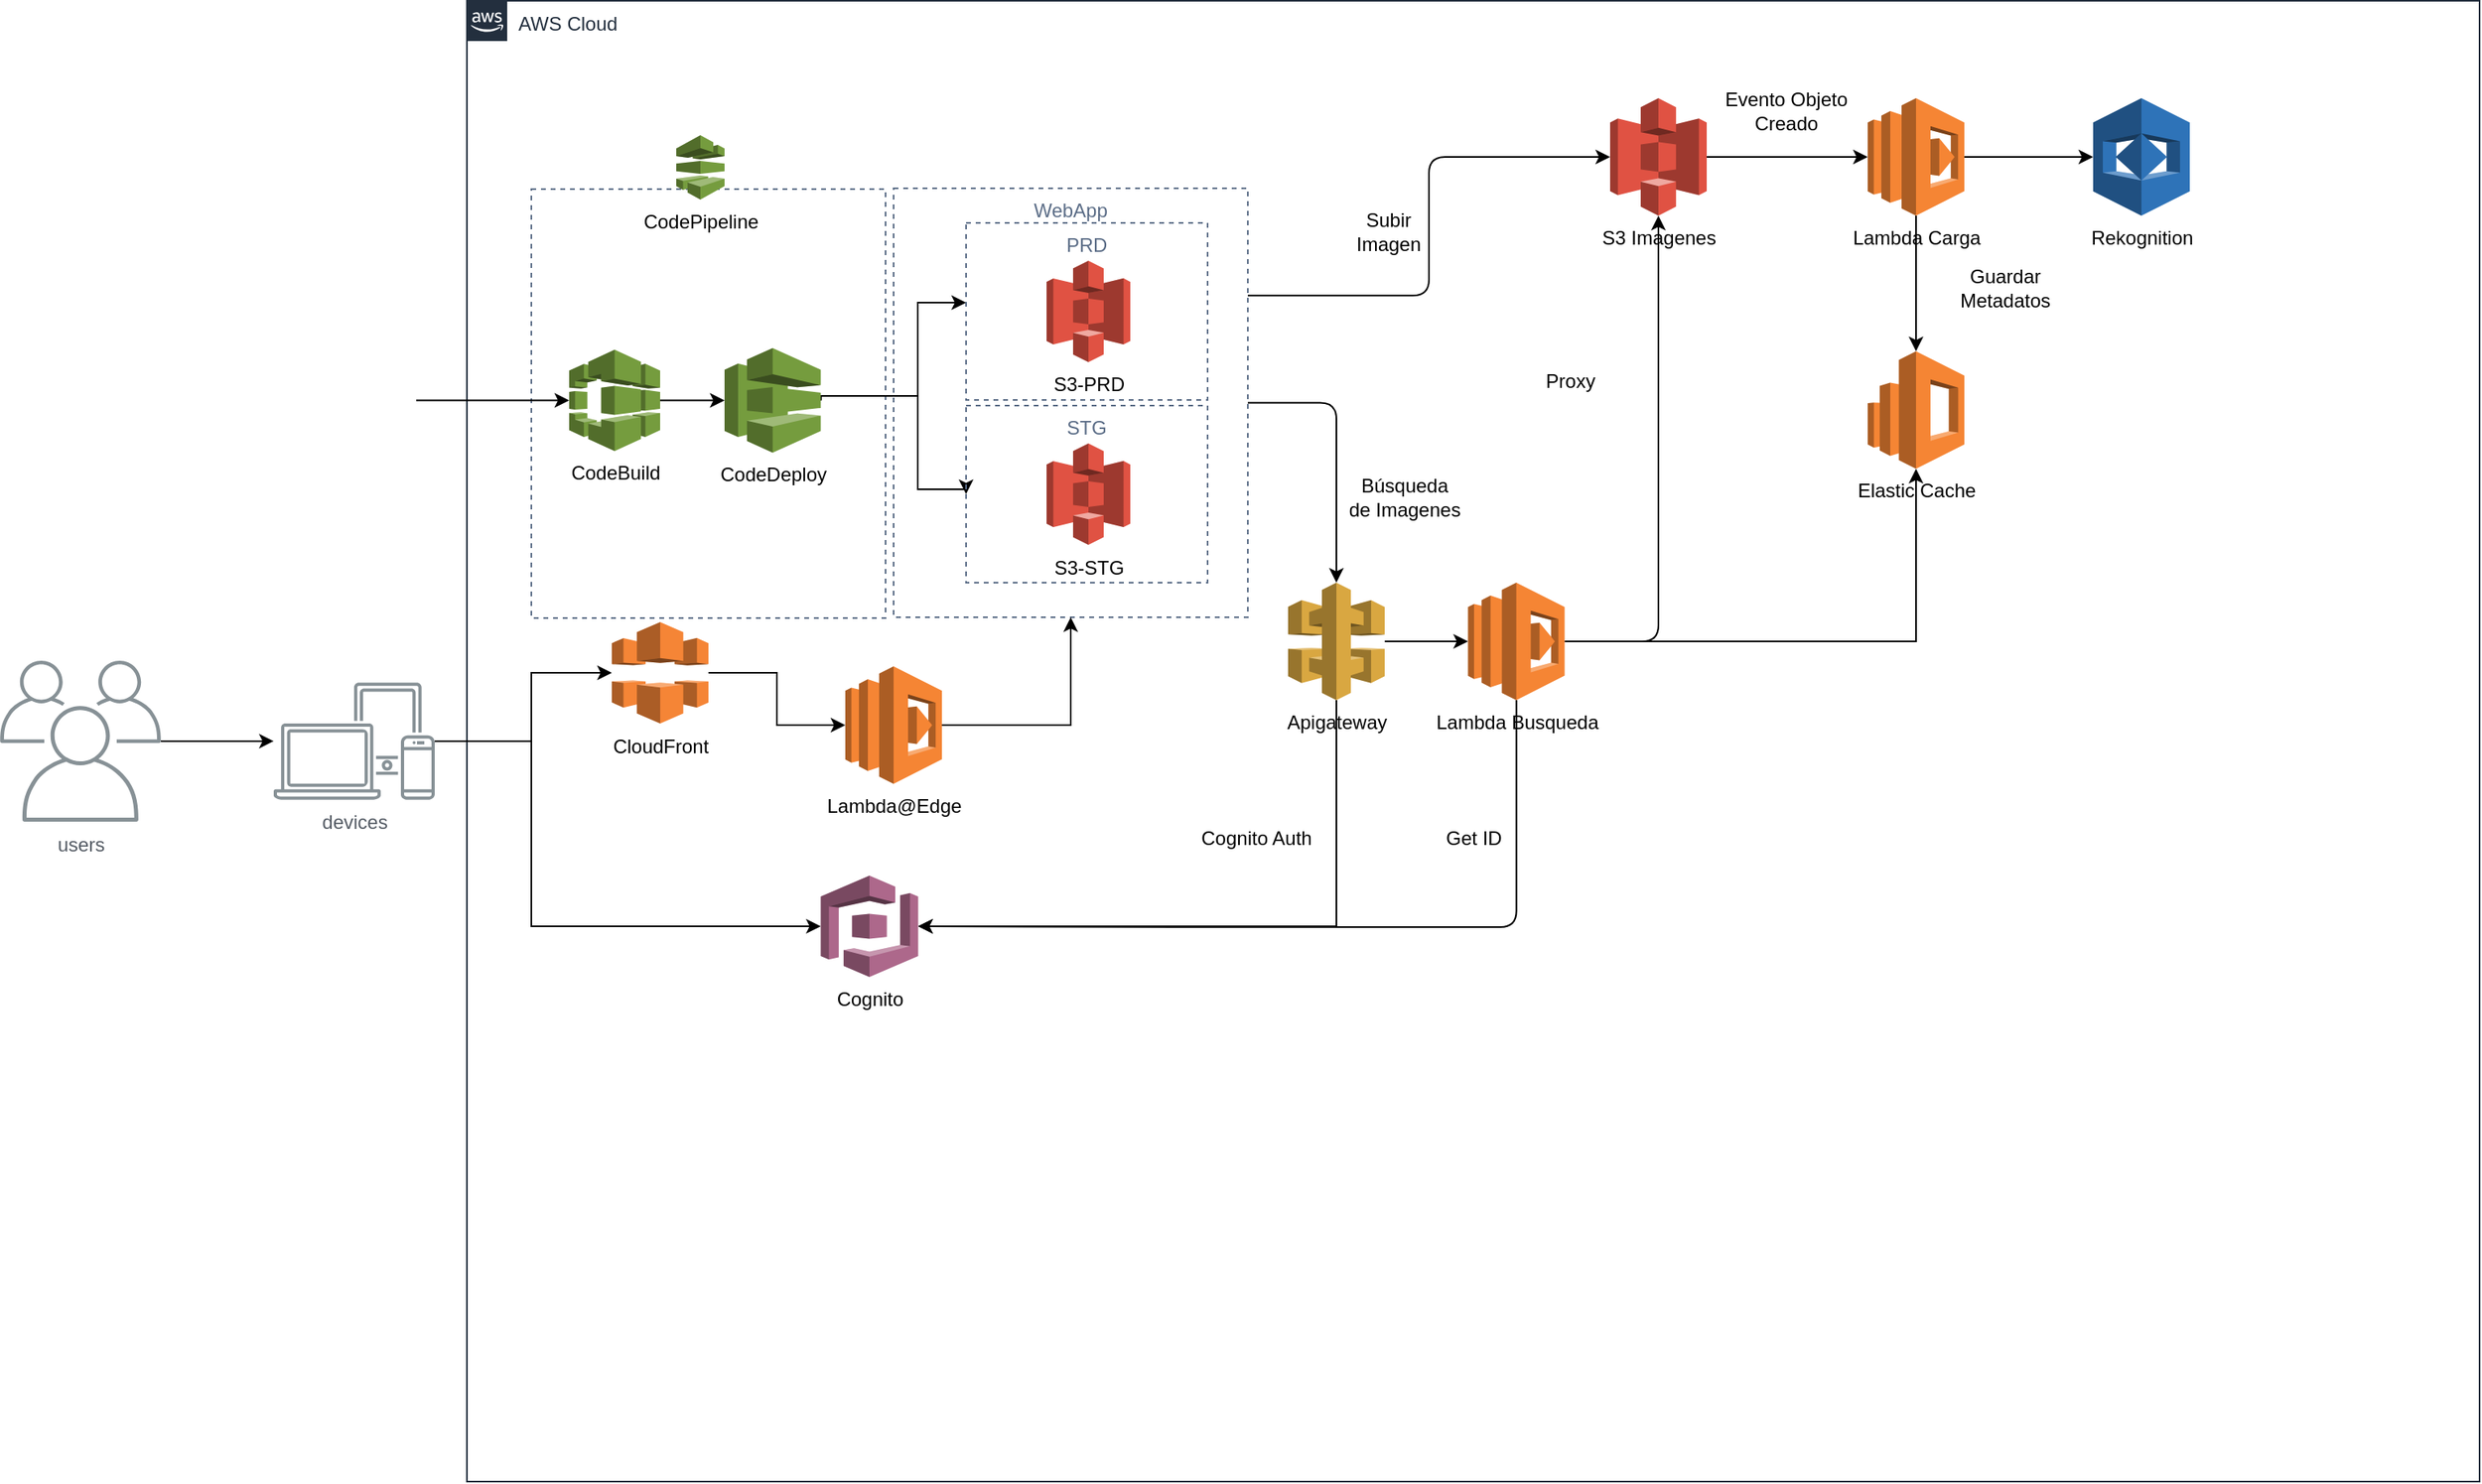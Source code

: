 <mxfile version="15.2.9" type="github">
  <diagram id="Ht1M8jgEwFfnCIfOTk4-" name="Page-1">
    <mxGraphModel dx="825" dy="1310" grid="1" gridSize="10" guides="1" tooltips="1" connect="1" arrows="1" fold="1" page="1" pageScale="1" pageWidth="1169" pageHeight="827" math="0" shadow="0">
      <root>
        <mxCell id="0" />
        <mxCell id="1" parent="0" />
        <mxCell id="4WlxeMw79ZN2By6aLyfn-9" value="AWS Cloud" style="points=[[0,0],[0.25,0],[0.5,0],[0.75,0],[1,0],[1,0.25],[1,0.5],[1,0.75],[1,1],[0.75,1],[0.5,1],[0.25,1],[0,1],[0,0.75],[0,0.5],[0,0.25]];outlineConnect=0;gradientColor=none;html=1;whiteSpace=wrap;fontSize=12;fontStyle=0;shape=mxgraph.aws4.group;grIcon=mxgraph.aws4.group_aws_cloud_alt;strokeColor=#232F3E;fillColor=none;verticalAlign=top;align=left;spacingLeft=30;fontColor=#232F3E;dashed=0;" vertex="1" parent="1">
          <mxGeometry x="350" y="-473.5" width="1250" height="920" as="geometry" />
        </mxCell>
        <mxCell id="4WlxeMw79ZN2By6aLyfn-66" style="edgeStyle=orthogonalEdgeStyle;rounded=1;orthogonalLoop=1;jettySize=auto;html=1;exitX=1;exitY=0.25;exitDx=0;exitDy=0;" edge="1" parent="1" source="4WlxeMw79ZN2By6aLyfn-39" target="4WlxeMw79ZN2By6aLyfn-37">
          <mxGeometry relative="1" as="geometry" />
        </mxCell>
        <mxCell id="4WlxeMw79ZN2By6aLyfn-75" style="edgeStyle=orthogonalEdgeStyle;rounded=1;orthogonalLoop=1;jettySize=auto;html=1;exitX=1;exitY=0.5;exitDx=0;exitDy=0;entryX=0.5;entryY=0;entryDx=0;entryDy=0;entryPerimeter=0;" edge="1" parent="1" source="4WlxeMw79ZN2By6aLyfn-39" target="4WlxeMw79ZN2By6aLyfn-43">
          <mxGeometry relative="1" as="geometry" />
        </mxCell>
        <mxCell id="4WlxeMw79ZN2By6aLyfn-39" value="WebApp&#xa;" style="fillColor=none;strokeColor=#5A6C86;dashed=1;verticalAlign=top;fontStyle=0;fontColor=#5A6C86;" vertex="1" parent="1">
          <mxGeometry x="615" y="-357" width="220" height="266.5" as="geometry" />
        </mxCell>
        <mxCell id="4WlxeMw79ZN2By6aLyfn-16" value="" style="fillColor=none;strokeColor=#5A6C86;dashed=1;verticalAlign=top;fontStyle=0;fontColor=#5A6C86;" vertex="1" parent="1">
          <mxGeometry x="390" y="-356.5" width="220" height="266.5" as="geometry" />
        </mxCell>
        <mxCell id="4WlxeMw79ZN2By6aLyfn-27" style="edgeStyle=orthogonalEdgeStyle;rounded=0;orthogonalLoop=1;jettySize=auto;html=1;" edge="1" parent="1" source="4WlxeMw79ZN2By6aLyfn-5" target="4WlxeMw79ZN2By6aLyfn-6">
          <mxGeometry relative="1" as="geometry" />
        </mxCell>
        <mxCell id="4WlxeMw79ZN2By6aLyfn-5" value="users" style="sketch=0;outlineConnect=0;gradientColor=none;fontColor=#545B64;strokeColor=none;fillColor=#879196;dashed=0;verticalLabelPosition=bottom;verticalAlign=top;align=center;html=1;fontSize=12;fontStyle=0;aspect=fixed;shape=mxgraph.aws4.illustration_users;pointerEvents=1" vertex="1" parent="1">
          <mxGeometry x="60" y="-63.5" width="100" height="100" as="geometry" />
        </mxCell>
        <mxCell id="4WlxeMw79ZN2By6aLyfn-28" style="edgeStyle=orthogonalEdgeStyle;rounded=0;orthogonalLoop=1;jettySize=auto;html=1;" edge="1" parent="1" source="4WlxeMw79ZN2By6aLyfn-6" target="4WlxeMw79ZN2By6aLyfn-12">
          <mxGeometry relative="1" as="geometry">
            <Array as="points">
              <mxPoint x="390" y="-14" />
              <mxPoint x="390" y="-56" />
            </Array>
          </mxGeometry>
        </mxCell>
        <mxCell id="4WlxeMw79ZN2By6aLyfn-49" style="edgeStyle=orthogonalEdgeStyle;rounded=0;orthogonalLoop=1;jettySize=auto;html=1;entryX=0;entryY=0.5;entryDx=0;entryDy=0;entryPerimeter=0;" edge="1" parent="1" source="4WlxeMw79ZN2By6aLyfn-6" target="4WlxeMw79ZN2By6aLyfn-45">
          <mxGeometry relative="1" as="geometry">
            <Array as="points">
              <mxPoint x="390" y="-14" />
              <mxPoint x="390" y="102" />
            </Array>
          </mxGeometry>
        </mxCell>
        <mxCell id="4WlxeMw79ZN2By6aLyfn-6" value="devices" style="sketch=0;outlineConnect=0;gradientColor=none;fontColor=#545B64;strokeColor=none;fillColor=#879196;dashed=0;verticalLabelPosition=bottom;verticalAlign=top;align=center;html=1;fontSize=12;fontStyle=0;aspect=fixed;shape=mxgraph.aws4.illustration_devices;pointerEvents=1" vertex="1" parent="1">
          <mxGeometry x="230" y="-50" width="100" height="73" as="geometry" />
        </mxCell>
        <mxCell id="4WlxeMw79ZN2By6aLyfn-30" style="edgeStyle=orthogonalEdgeStyle;rounded=0;orthogonalLoop=1;jettySize=auto;html=1;entryX=0;entryY=0.5;entryDx=0;entryDy=0;entryPerimeter=0;" edge="1" parent="1" source="4WlxeMw79ZN2By6aLyfn-12" target="4WlxeMw79ZN2By6aLyfn-29">
          <mxGeometry relative="1" as="geometry" />
        </mxCell>
        <mxCell id="4WlxeMw79ZN2By6aLyfn-12" value="CloudFront" style="outlineConnect=0;dashed=0;verticalLabelPosition=bottom;verticalAlign=top;align=center;html=1;shape=mxgraph.aws3.cloudfront;fillColor=#F58536;gradientColor=none;" vertex="1" parent="1">
          <mxGeometry x="440" y="-87.5" width="60" height="63" as="geometry" />
        </mxCell>
        <mxCell id="4WlxeMw79ZN2By6aLyfn-14" value="CodePipeline" style="outlineConnect=0;dashed=0;verticalLabelPosition=bottom;verticalAlign=top;align=center;html=1;shape=mxgraph.aws3.codepipeline;fillColor=#759C3E;gradientColor=none;" vertex="1" parent="1">
          <mxGeometry x="480" y="-390" width="30" height="40" as="geometry" />
        </mxCell>
        <mxCell id="4WlxeMw79ZN2By6aLyfn-19" style="edgeStyle=orthogonalEdgeStyle;rounded=0;orthogonalLoop=1;jettySize=auto;html=1;exitX=1;exitY=0.5;exitDx=0;exitDy=0;entryX=0;entryY=0.5;entryDx=0;entryDy=0;entryPerimeter=0;" edge="1" parent="1" source="4WlxeMw79ZN2By6aLyfn-15" target="4WlxeMw79ZN2By6aLyfn-18">
          <mxGeometry relative="1" as="geometry" />
        </mxCell>
        <mxCell id="4WlxeMw79ZN2By6aLyfn-15" value="" style="shape=image;html=1;verticalAlign=top;verticalLabelPosition=bottom;labelBackgroundColor=#ffffff;imageAspect=0;aspect=fixed;image=https://cdn4.iconfinder.com/data/icons/ionicons/512/icon-social-github-128.png" vertex="1" parent="1">
          <mxGeometry x="241.5" y="-263.75" width="77" height="77" as="geometry" />
        </mxCell>
        <mxCell id="4WlxeMw79ZN2By6aLyfn-24" style="edgeStyle=orthogonalEdgeStyle;rounded=0;orthogonalLoop=1;jettySize=auto;html=1;exitX=1;exitY=0.5;exitDx=0;exitDy=0;exitPerimeter=0;" edge="1" parent="1" source="4WlxeMw79ZN2By6aLyfn-17" target="4WlxeMw79ZN2By6aLyfn-22">
          <mxGeometry relative="1" as="geometry">
            <Array as="points">
              <mxPoint x="630" y="-228" />
              <mxPoint x="630" y="-286" />
            </Array>
          </mxGeometry>
        </mxCell>
        <mxCell id="4WlxeMw79ZN2By6aLyfn-25" style="edgeStyle=orthogonalEdgeStyle;rounded=0;orthogonalLoop=1;jettySize=auto;html=1;exitX=1;exitY=0.5;exitDx=0;exitDy=0;exitPerimeter=0;entryX=0;entryY=0.5;entryDx=0;entryDy=0;" edge="1" parent="1" source="4WlxeMw79ZN2By6aLyfn-17" target="4WlxeMw79ZN2By6aLyfn-23">
          <mxGeometry relative="1" as="geometry">
            <Array as="points">
              <mxPoint x="630" y="-228" />
              <mxPoint x="630" y="-170" />
            </Array>
          </mxGeometry>
        </mxCell>
        <mxCell id="4WlxeMw79ZN2By6aLyfn-17" value="CodeDeploy" style="outlineConnect=0;dashed=0;verticalLabelPosition=bottom;verticalAlign=top;align=center;html=1;shape=mxgraph.aws3.codedeploy;fillColor=#759C3E;gradientColor=none;" vertex="1" parent="1">
          <mxGeometry x="510" y="-257.75" width="59.75" height="65" as="geometry" />
        </mxCell>
        <mxCell id="4WlxeMw79ZN2By6aLyfn-20" style="edgeStyle=orthogonalEdgeStyle;rounded=0;orthogonalLoop=1;jettySize=auto;html=1;entryX=0;entryY=0.5;entryDx=0;entryDy=0;entryPerimeter=0;" edge="1" parent="1" source="4WlxeMw79ZN2By6aLyfn-18" target="4WlxeMw79ZN2By6aLyfn-17">
          <mxGeometry relative="1" as="geometry" />
        </mxCell>
        <mxCell id="4WlxeMw79ZN2By6aLyfn-18" value="CodeBuild" style="outlineConnect=0;dashed=0;verticalLabelPosition=bottom;verticalAlign=top;align=center;html=1;shape=mxgraph.aws3.codebuild;fillColor=#759C3E;gradientColor=none;" vertex="1" parent="1">
          <mxGeometry x="413.5" y="-256.75" width="56.5" height="63" as="geometry" />
        </mxCell>
        <mxCell id="4WlxeMw79ZN2By6aLyfn-41" style="edgeStyle=orthogonalEdgeStyle;rounded=0;orthogonalLoop=1;jettySize=auto;html=1;exitX=1;exitY=0.5;exitDx=0;exitDy=0;exitPerimeter=0;entryX=0.5;entryY=1;entryDx=0;entryDy=0;" edge="1" parent="1" source="4WlxeMw79ZN2By6aLyfn-29" target="4WlxeMw79ZN2By6aLyfn-39">
          <mxGeometry relative="1" as="geometry" />
        </mxCell>
        <mxCell id="4WlxeMw79ZN2By6aLyfn-29" value="Lambda@Edge" style="outlineConnect=0;dashed=0;verticalLabelPosition=bottom;verticalAlign=top;align=center;html=1;shape=mxgraph.aws3.lambda;fillColor=#F58534;gradientColor=none;" vertex="1" parent="1">
          <mxGeometry x="585" y="-60" width="60" height="73" as="geometry" />
        </mxCell>
        <mxCell id="4WlxeMw79ZN2By6aLyfn-33" value="" style="group" vertex="1" connectable="0" parent="1">
          <mxGeometry x="660" y="-335.5" width="180" height="248" as="geometry" />
        </mxCell>
        <mxCell id="4WlxeMw79ZN2By6aLyfn-22" value="PRD" style="fillColor=none;strokeColor=#5A6C86;dashed=1;verticalAlign=top;fontStyle=0;fontColor=#5A6C86;" vertex="1" parent="4WlxeMw79ZN2By6aLyfn-33">
          <mxGeometry width="150" height="110" as="geometry" />
        </mxCell>
        <mxCell id="4WlxeMw79ZN2By6aLyfn-13" value="S3-PRD" style="outlineConnect=0;dashed=0;verticalLabelPosition=bottom;verticalAlign=top;align=center;html=1;shape=mxgraph.aws3.s3;fillColor=#E05243;gradientColor=none;" vertex="1" parent="4WlxeMw79ZN2By6aLyfn-33">
          <mxGeometry x="50" y="23.5" width="52" height="63" as="geometry" />
        </mxCell>
        <mxCell id="4WlxeMw79ZN2By6aLyfn-34" value="" style="group" vertex="1" connectable="0" parent="1">
          <mxGeometry x="660" y="-222" width="150" height="110" as="geometry" />
        </mxCell>
        <mxCell id="4WlxeMw79ZN2By6aLyfn-23" value="STG" style="fillColor=none;strokeColor=#5A6C86;dashed=1;verticalAlign=top;fontStyle=0;fontColor=#5A6C86;" vertex="1" parent="4WlxeMw79ZN2By6aLyfn-34">
          <mxGeometry width="150" height="110" as="geometry" />
        </mxCell>
        <mxCell id="4WlxeMw79ZN2By6aLyfn-21" value="S3-STG" style="outlineConnect=0;dashed=0;verticalLabelPosition=bottom;verticalAlign=top;align=center;html=1;shape=mxgraph.aws3.s3;fillColor=#E05243;gradientColor=none;" vertex="1" parent="4WlxeMw79ZN2By6aLyfn-34">
          <mxGeometry x="50" y="23.5" width="52" height="63" as="geometry" />
        </mxCell>
        <mxCell id="4WlxeMw79ZN2By6aLyfn-69" style="edgeStyle=orthogonalEdgeStyle;rounded=1;orthogonalLoop=1;jettySize=auto;html=1;" edge="1" parent="1" source="4WlxeMw79ZN2By6aLyfn-37" target="4WlxeMw79ZN2By6aLyfn-68">
          <mxGeometry relative="1" as="geometry" />
        </mxCell>
        <mxCell id="4WlxeMw79ZN2By6aLyfn-37" value="S3 Imagenes" style="outlineConnect=0;dashed=0;verticalLabelPosition=bottom;verticalAlign=top;align=center;html=1;shape=mxgraph.aws3.s3;fillColor=#E05243;gradientColor=none;" vertex="1" parent="1">
          <mxGeometry x="1060" y="-413" width="60" height="73" as="geometry" />
        </mxCell>
        <mxCell id="4WlxeMw79ZN2By6aLyfn-57" style="edgeStyle=orthogonalEdgeStyle;rounded=0;orthogonalLoop=1;jettySize=auto;html=1;" edge="1" parent="1" source="4WlxeMw79ZN2By6aLyfn-43" target="4WlxeMw79ZN2By6aLyfn-56">
          <mxGeometry relative="1" as="geometry" />
        </mxCell>
        <mxCell id="4WlxeMw79ZN2By6aLyfn-61" style="edgeStyle=orthogonalEdgeStyle;rounded=0;orthogonalLoop=1;jettySize=auto;html=1;exitX=0.5;exitY=1;exitDx=0;exitDy=0;exitPerimeter=0;entryX=1;entryY=0.5;entryDx=0;entryDy=0;entryPerimeter=0;" edge="1" parent="1" source="4WlxeMw79ZN2By6aLyfn-43" target="4WlxeMw79ZN2By6aLyfn-45">
          <mxGeometry relative="1" as="geometry" />
        </mxCell>
        <mxCell id="4WlxeMw79ZN2By6aLyfn-43" value="Apigateway" style="outlineConnect=0;dashed=0;verticalLabelPosition=bottom;verticalAlign=top;align=center;html=1;shape=mxgraph.aws3.api_gateway;fillColor=#D9A741;gradientColor=none;" vertex="1" parent="1">
          <mxGeometry x="860" y="-112" width="60" height="73" as="geometry" />
        </mxCell>
        <mxCell id="4WlxeMw79ZN2By6aLyfn-45" value="Cognito" style="outlineConnect=0;dashed=0;verticalLabelPosition=bottom;verticalAlign=top;align=center;html=1;shape=mxgraph.aws3.cognito;fillColor=#AD688B;gradientColor=none;" vertex="1" parent="1">
          <mxGeometry x="569.75" y="70" width="60.5" height="63" as="geometry" />
        </mxCell>
        <mxCell id="4WlxeMw79ZN2By6aLyfn-53" value="Búsqueda &lt;br&gt;de Imagenes" style="text;html=1;align=center;verticalAlign=middle;resizable=0;points=[];autosize=1;strokeColor=none;fillColor=none;" vertex="1" parent="1">
          <mxGeometry x="891.75" y="-180" width="80" height="30" as="geometry" />
        </mxCell>
        <mxCell id="4WlxeMw79ZN2By6aLyfn-55" value="Elastic Cache" style="outlineConnect=0;dashed=0;verticalLabelPosition=bottom;verticalAlign=top;align=center;html=1;shape=mxgraph.aws3.elasticsearch_service;fillColor=#F58534;gradientColor=none;" vertex="1" parent="1">
          <mxGeometry x="1220" y="-255.75" width="60" height="73" as="geometry" />
        </mxCell>
        <mxCell id="4WlxeMw79ZN2By6aLyfn-59" style="edgeStyle=orthogonalEdgeStyle;rounded=0;orthogonalLoop=1;jettySize=auto;html=1;exitX=1;exitY=0.5;exitDx=0;exitDy=0;exitPerimeter=0;" edge="1" parent="1" source="4WlxeMw79ZN2By6aLyfn-56" target="4WlxeMw79ZN2By6aLyfn-55">
          <mxGeometry relative="1" as="geometry" />
        </mxCell>
        <mxCell id="4WlxeMw79ZN2By6aLyfn-65" style="edgeStyle=orthogonalEdgeStyle;rounded=1;orthogonalLoop=1;jettySize=auto;html=1;entryX=0.5;entryY=1;entryDx=0;entryDy=0;entryPerimeter=0;" edge="1" parent="1" source="4WlxeMw79ZN2By6aLyfn-56" target="4WlxeMw79ZN2By6aLyfn-37">
          <mxGeometry relative="1" as="geometry" />
        </mxCell>
        <mxCell id="4WlxeMw79ZN2By6aLyfn-76" style="edgeStyle=orthogonalEdgeStyle;rounded=1;orthogonalLoop=1;jettySize=auto;html=1;entryX=1;entryY=0.5;entryDx=0;entryDy=0;entryPerimeter=0;" edge="1" parent="1" source="4WlxeMw79ZN2By6aLyfn-56" target="4WlxeMw79ZN2By6aLyfn-45">
          <mxGeometry relative="1" as="geometry">
            <Array as="points">
              <mxPoint x="1002" y="102" />
              <mxPoint x="801" y="102" />
            </Array>
          </mxGeometry>
        </mxCell>
        <mxCell id="4WlxeMw79ZN2By6aLyfn-56" value="Lambda Busqueda" style="outlineConnect=0;dashed=0;verticalLabelPosition=bottom;verticalAlign=top;align=center;html=1;shape=mxgraph.aws3.lambda;fillColor=#F58534;gradientColor=none;" vertex="1" parent="1">
          <mxGeometry x="971.75" y="-112" width="60" height="73" as="geometry" />
        </mxCell>
        <mxCell id="4WlxeMw79ZN2By6aLyfn-58" value="Proxy" style="text;html=1;align=center;verticalAlign=middle;resizable=0;points=[];autosize=1;strokeColor=none;fillColor=none;" vertex="1" parent="1">
          <mxGeometry x="1010" y="-246.75" width="50" height="20" as="geometry" />
        </mxCell>
        <mxCell id="4WlxeMw79ZN2By6aLyfn-63" value="Cognito Auth" style="text;html=1;align=center;verticalAlign=middle;resizable=0;points=[];autosize=1;strokeColor=none;fillColor=none;" vertex="1" parent="1">
          <mxGeometry x="800" y="36.5" width="80" height="20" as="geometry" />
        </mxCell>
        <mxCell id="4WlxeMw79ZN2By6aLyfn-64" value="Get ID" style="text;html=1;align=center;verticalAlign=middle;resizable=0;points=[];autosize=1;strokeColor=none;fillColor=none;" vertex="1" parent="1">
          <mxGeometry x="950" y="36.5" width="50" height="20" as="geometry" />
        </mxCell>
        <mxCell id="4WlxeMw79ZN2By6aLyfn-67" value="Subir&lt;br&gt;Imagen" style="text;html=1;align=center;verticalAlign=middle;resizable=0;points=[];autosize=1;strokeColor=none;fillColor=none;" vertex="1" parent="1">
          <mxGeometry x="891.75" y="-345" width="60" height="30" as="geometry" />
        </mxCell>
        <mxCell id="4WlxeMw79ZN2By6aLyfn-72" style="edgeStyle=orthogonalEdgeStyle;rounded=1;orthogonalLoop=1;jettySize=auto;html=1;exitX=1;exitY=0.5;exitDx=0;exitDy=0;exitPerimeter=0;entryX=0;entryY=0.5;entryDx=0;entryDy=0;entryPerimeter=0;" edge="1" parent="1" source="4WlxeMw79ZN2By6aLyfn-68" target="4WlxeMw79ZN2By6aLyfn-71">
          <mxGeometry relative="1" as="geometry" />
        </mxCell>
        <mxCell id="4WlxeMw79ZN2By6aLyfn-73" style="edgeStyle=orthogonalEdgeStyle;rounded=1;orthogonalLoop=1;jettySize=auto;html=1;exitX=0.5;exitY=1;exitDx=0;exitDy=0;exitPerimeter=0;entryX=0.5;entryY=0;entryDx=0;entryDy=0;entryPerimeter=0;" edge="1" parent="1" source="4WlxeMw79ZN2By6aLyfn-68" target="4WlxeMw79ZN2By6aLyfn-55">
          <mxGeometry relative="1" as="geometry" />
        </mxCell>
        <mxCell id="4WlxeMw79ZN2By6aLyfn-68" value="Lambda Carga" style="outlineConnect=0;dashed=0;verticalLabelPosition=bottom;verticalAlign=top;align=center;html=1;shape=mxgraph.aws3.lambda;fillColor=#F58534;gradientColor=none;" vertex="1" parent="1">
          <mxGeometry x="1220" y="-413" width="60" height="73" as="geometry" />
        </mxCell>
        <mxCell id="4WlxeMw79ZN2By6aLyfn-70" value="Evento Objeto&lt;br&gt;Creado" style="text;html=1;align=center;verticalAlign=middle;resizable=0;points=[];autosize=1;strokeColor=none;fillColor=none;" vertex="1" parent="1">
          <mxGeometry x="1124" y="-420" width="90" height="30" as="geometry" />
        </mxCell>
        <mxCell id="4WlxeMw79ZN2By6aLyfn-71" value="Rekognition" style="outlineConnect=0;dashed=0;verticalLabelPosition=bottom;verticalAlign=top;align=center;html=1;shape=mxgraph.aws3.rekognition;fillColor=#2E73B8;gradientColor=none;" vertex="1" parent="1">
          <mxGeometry x="1360" y="-413" width="60" height="73" as="geometry" />
        </mxCell>
        <mxCell id="4WlxeMw79ZN2By6aLyfn-74" value="Guardar &lt;br&gt;Metadatos" style="text;html=1;align=center;verticalAlign=middle;resizable=0;points=[];autosize=1;strokeColor=none;fillColor=none;" vertex="1" parent="1">
          <mxGeometry x="1270" y="-310" width="70" height="30" as="geometry" />
        </mxCell>
      </root>
    </mxGraphModel>
  </diagram>
</mxfile>

